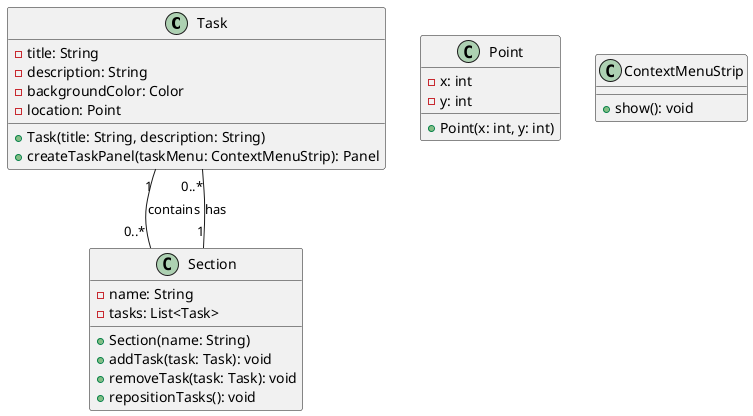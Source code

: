 @startuml

class Task {
    -title: String
    -description: String
    -backgroundColor: Color
    -location: Point
    +Task(title: String, description: String)
    +createTaskPanel(taskMenu: ContextMenuStrip): Panel
}

class Section {
    -name: String
    -tasks: List<Task>
    +Section(name: String)
    +addTask(task: Task): void
    +removeTask(task: Task): void
    +repositionTasks(): void
}

class Point {
    -x: int
    -y: int
    +Point(x: int, y: int)
}

class ContextMenuStrip {
    +show(): void
}

Task "1" -- "0..*" Section : contains
Section "1" -- "0..*" Task : has

@enduml
